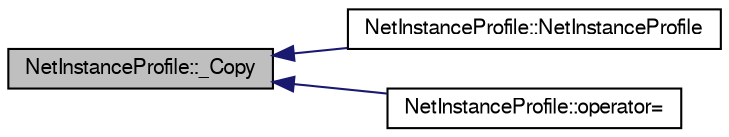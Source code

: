 digraph G
{
  edge [fontname="FreeSans",fontsize="10",labelfontname="FreeSans",labelfontsize="10"];
  node [fontname="FreeSans",fontsize="10",shape=record];
  rankdir=LR;
  Node1 [label="NetInstanceProfile::_Copy",height=0.2,width=0.4,color="black", fillcolor="grey75", style="filled" fontcolor="black"];
  Node1 -> Node2 [dir=back,color="midnightblue",fontsize="10",style="solid",fontname="FreeSans"];
  Node2 [label="NetInstanceProfile::NetInstanceProfile",height=0.2,width=0.4,color="black", fillcolor="white", style="filled",URL="$class_net_instance_profile.html#afb388a609224bd742f6db0d0b7b1d6a7"];
  Node1 -> Node3 [dir=back,color="midnightblue",fontsize="10",style="solid",fontname="FreeSans"];
  Node3 [label="NetInstanceProfile::operator=",height=0.2,width=0.4,color="black", fillcolor="white", style="filled",URL="$class_net_instance_profile.html#adb152f79d06708b6f557c8d2a86cd424"];
}

